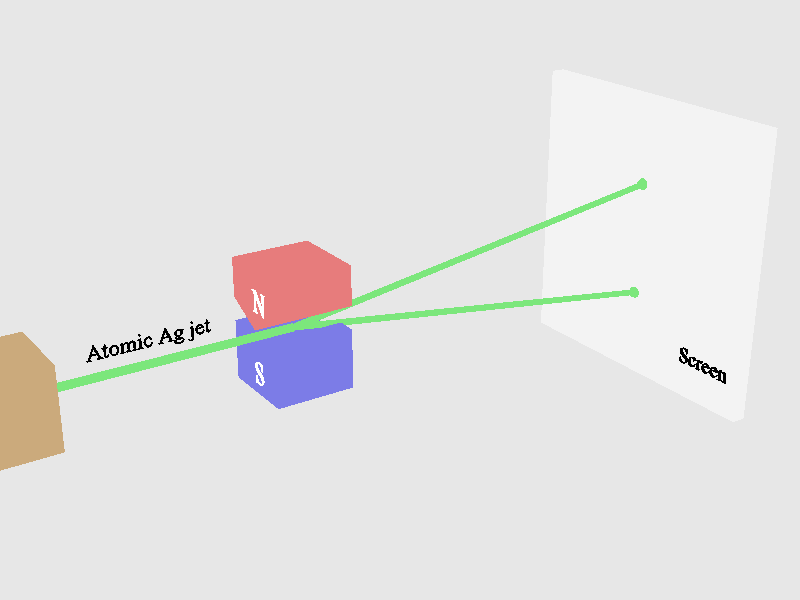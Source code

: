 // Stern-Gerlach Experiment POV-Ray Scene
// Recreates the classic quantum mechanics experiment setup
#version 3.7;
// Include standard colors and textures
#include "colors.inc"
#include "textures.inc"
#include "metals.inc"
// Camera setup
camera {
    location <-8, 6, -12>
    look_at <0, 0, 0>
    angle 35
}
// Lighting
light_source {
    <-10, 15, -10>
    color White * 1.2
    shadowless
}
light_source {
    <10, 10, -5>
    color White * 0.8
    shadowless
}
// Background
background { color rgb <0.9, 0.95, 1.0> }
// Source (oven) - brown box
box {
    <-6, -0.5, -0.5>, <-4.5, 0.5, 0.5>
    pigment { color rgb <0.6, 0.4, 0.2> }
    finish { ambient 0.3 diffuse 0.7 }
}
// Source label
text {
    ttf "timrom.ttf" "Source" 0.1, 0
    pigment { color Black }
    scale 0.25
    translate <-5.8, -0.8, 0>
}
// Upper magnet (North pole) - red with knife-edge pole piece
//union {
    // Main magnet body
//    box {
//        <-2.5, 0.8, -1>, <1, 1.5, 1>
//        pigment { color rgb <0.8, 0.2, 0.2> }
//        finish { ambient 0.3 diffuse 0.7 }
//    }
    // Sharp knife-edge pole piece pointing down
//    box {
//        <-2, 0.3, -1>, <1, 0.8, 1>
//        pigment { color rgb <0.8, 0.2, 0.2> }
//        finish { ambient 0.3 diffuse 0.7 }
//    }
    // Tapered edge (wedge shape)
//    prism {
//        -1, 1, 3
//        <-2, 0.3>, <1, 0.3>, <1, 0.35>
//        pigment { color rgb <0.8, 0.2, 0.2> }
//        finish { ambient 0.3 diffuse 0.7 }
//    }
//}
// Lower magnet (South pole) - blue with flat pole piece
//union {
    // Main magnet body  
//    box {
//        <-2.5, -1.5, -1>, <1, -0.8, 1>
//       pigment { color rgb <0.2, 0.2, 0.8> }
//        finish { ambient 0.3 diffuse 0.7 }
//    }
    // Flat pole piece pointing up
//    box {
//        <-2, -0.8, -1>, <1, -0.3, 1>
//        pigment { color rgb <0.2, 0.2, 0.8> }
//        finish { ambient 0.3 diffuse 0.7 }
//    }
//}
// Magnet pole labels
//text {
///    ttf "timrom.ttf" "N" 0.1, 0
//    pigment { color White }
//    scale 0.4
//    translate <-0.5, 1.1, 0>
//}
//text {
//    ttf "timrom.ttf" "S" 0.1, 0
//    pigment { color White }
//    scale 0.4
//    translate <-0.5, -1.1, 0>
//}
// Screen - light gray
box {
    <4, -2, -2>, <4.2, 2, 2>
    pigment { color rgb <0.9, 0.9, 0.9> }
    finish { ambient 0.4 diffuse 0.6 }
}
// Screen label
text {
    ttf "timrom.ttf" "Screen" 0.1, 0
    pigment { color Black }
    scale 0.3
    rotate <0,90,0>
    translate <3.5, -1.2, -1.4>
}
// Initial atomic jet (before splitting)
cylinder {
    <-4.5, 0, 0>, <-1.5, 0, 0>, 0.05
    pigment { color rgb <0.2, 0.8, 0.2> }
    finish { ambient 0.4 diffuse 0.6 }
}
// Atomic jet label
text {
    ttf "timrom.ttf" "Atomic Ag jet" 0.1, 0
    pigment { color Black }
    scale 0.25
    translate <-4, 0.2, 0>
}
// Upper deflected beam (spin up) - green
cylinder {
    <-1.5, 0, 0>, <4, 0.8, 0>, 0.04
    pigment { color rgb <0.2, 0.8, 0.2> }
    finish { ambient 0.4 diffuse 0.6 }
}
// Lower deflected beam (spin down) - green  
cylinder {
    <-1.5, 0, 0>, <4, -0.8, 0>, 0.04
    pigment { color rgb <0.2, 0.8, 0.2> }
    finish { ambient 0.4 diffuse 0.6 }
}
// Spheres at the end of beams to show impact points
sphere {
    <4, 0.8, 0>, 0.08
    pigment { color rgb <0.2, 0.8, 0.2> }
    finish { ambient 0.4 diffuse 0.6 }
}
sphere {
    <4, -0.8, 0>, 0.08
    pigment { color rgb <0.2, 0.8, 0.2> }
    finish { ambient 0.4 diffuse 0.6 }
}
// Ground plane for reference
plane {
    y, -3
    pigment { color rgb <0.8, 0.8, 0.8> }
    finish { ambient 0.2 diffuse 0.6 }
}


// Magnet pole
union {
  prism {
    linear_spline
    0,  // Start height (y-coordinate)
    2,  // End height (y-coordinate)
    6, // Number of points, including the one to close the shape
    <-1, 0>, <-1, 1>, <0,1.5>, <1,1>, <1, 0>, <-1,0>
    pigment { color rgb <0.8, 0.2, 0.2> }
    finish { ambient 0.3 diffuse 0.7 }
    scale 0.5
    rotate <0,180,0>
  }


  prism {
    linear_spline
    0,  // Start height (y-coordinate)
    2,  // End height (y-coordinate)
    9, // Number of points, including the one to close the shape
    <-1, -0.5>, <-1, 1>, <-0.5,1>,<-0.5,0.5>,<0.5,0.5>, <0.5,1>, <1,1>, <1, -0.5>, <-1,-0.5>
    pigment { color rgb <0.2, 0.2, 0.8> }
    finish { ambient 0.3 diffuse 0.7 }
    scale 0.5
    translate <0,0,-1.3>
  }

  // Magnet pole labels
  text {
    ttf "timrom.ttf" "N" 0.1, 0
    pigment { color White }
    scale 0.4
    rotate <90,0,0>
    translate <0, 1.02, -0.5>
  }
  text {
    ttf "timrom.ttf" "S" 0.1, 0
    pigment { color White }
    scale 0.4
    rotate <90,0,0>
    translate <0, 1.02, -1.4>
  }
  rotate <-90,90,0>
  translate <-1,0.83,0>
}